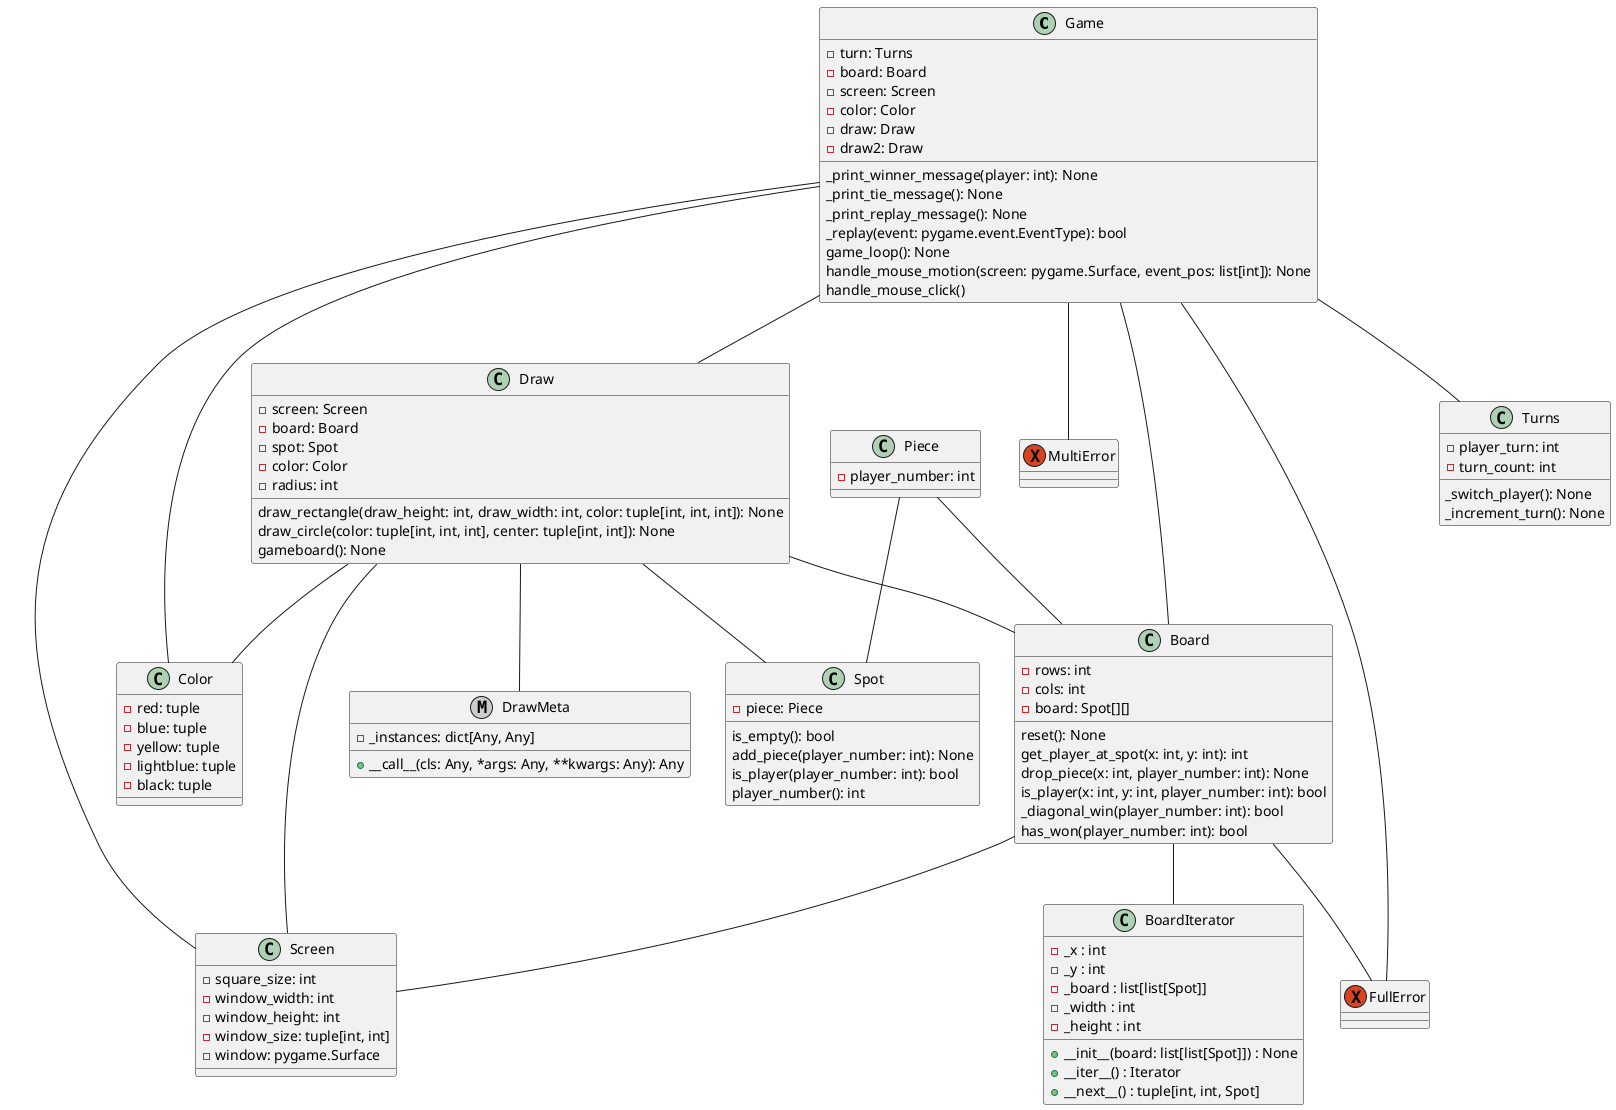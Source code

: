@startuml
' Define classes with their methods and attributes

class Game {
  -turn: Turns
  -board: Board
  -screen: Screen
  -color: Color
  -draw: Draw
  -draw2: Draw
  _print_winner_message(player: int): None
  _print_tie_message(): None
  _print_replay_message(): None
  _replay(event: pygame.event.EventType): bool
  game_loop(): None
  handle_mouse_motion(screen: pygame.Surface, event_pos: list[int]): None
  handle_mouse_click()
}

class Turns {
  -player_turn: int
  -turn_count: int
  _switch_player(): None
  _increment_turn(): None
}

class BoardIterator {
    -_x : int
    -_y : int
    -_board : list[list[Spot]]
    -_width : int
    -_height : int
    +__init__(board: list[list[Spot]]) : None
    +__iter__() : Iterator
    +__next__() : tuple[int, int, Spot]
}

class Board {
  -rows: int
  -cols: int
  -board: Spot[][]
  reset(): None
  get_player_at_spot(x: int, y: int): int
  drop_piece(x: int, player_number: int): None
  is_player(x: int, y: int, player_number: int): bool
  _diagonal_win(player_number: int): bool
  has_won(player_number: int): bool
}

class Screen {
  -square_size: int
  -window_width: int
  -window_height: int
  -window_size: tuple[int, int]
  -window: pygame.Surface
}

class Spot {
  -piece: Piece
  is_empty(): bool
  add_piece(player_number: int): None
  is_player(player_number: int): bool
  player_number(): int
}

class Piece {
  -player_number: int
}

metaclass DrawMeta {
  -_instances: dict[Any, Any]
  +__call__(cls: Any, *args: Any, **kwargs: Any): Any
}

class Draw {
  -screen: Screen
  -board: Board
  -spot: Spot
  -color: Color
  -radius: int
  draw_rectangle(draw_height: int, draw_width: int, color: tuple[int, int, int]): None
  draw_circle(color: tuple[int, int, int], center: tuple[int, int]): None
  gameboard(): None
}

class Color {
  -red: tuple
  -blue: tuple
  -yellow: tuple
  -lightblue: tuple
  -black: tuple
}

exception MultiError

exception FullError

Game -- Turns
Game -- Board
Game -- Screen
Game -- Color
Game -- Draw
Game -- FullError
Game -- MultiError

Board -- BoardIterator
Board -- Screen
Board -- FullError

Piece -- Spot
Piece -- Board

Draw -- DrawMeta
Draw -- Board
Draw -- Screen
Draw -- Color
Draw -- Spot

@enduml
